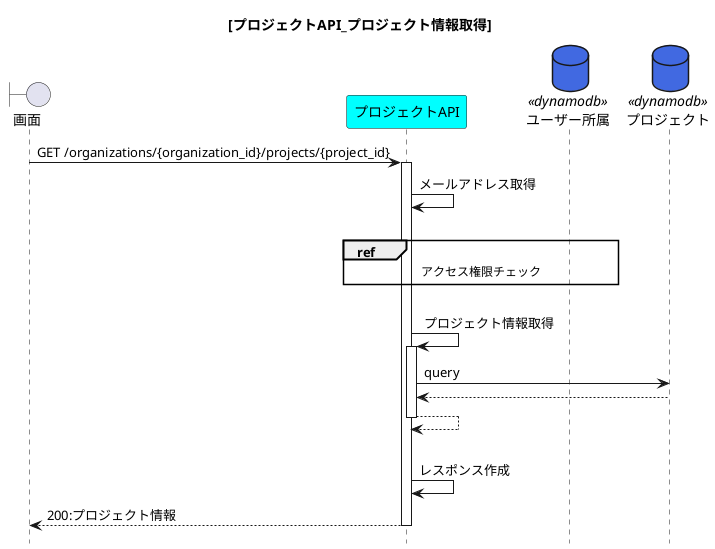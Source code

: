 @startuml{API_プロジェクト_プロジェクト情報取得.png}
title [プロジェクトAPI_プロジェクト情報取得]
hide footbox

boundary 画面 as view
participant プロジェクトAPI as api_projects #cyan
'database ユーザープール as user_pools <<cognito>> #purple
database ユーザー所属 as table_affiliation <<dynamodb>> #royalblue
database プロジェクト as table_projects <<dynamodb>> #royalblue

view -> api_projects : GET /organizations/{organization_id}/projects/{project_id}
activate api_projects
    api_projects -> api_projects :メールアドレス取得
    |||
    ref over api_projects, table_affiliation :アクセス権限チェック
    |||
    api_projects -> api_projects :プロジェクト情報取得
    activate api_projects
        api_projects -> table_projects :query
        table_projects --> api_projects
        api_projects --> api_projects
    deactivate api_projects
    |||
    api_projects -> api_projects :レスポンス作成
    api_projects --> view : 200:プロジェクト情報
deactivate api_projects

@enduml
